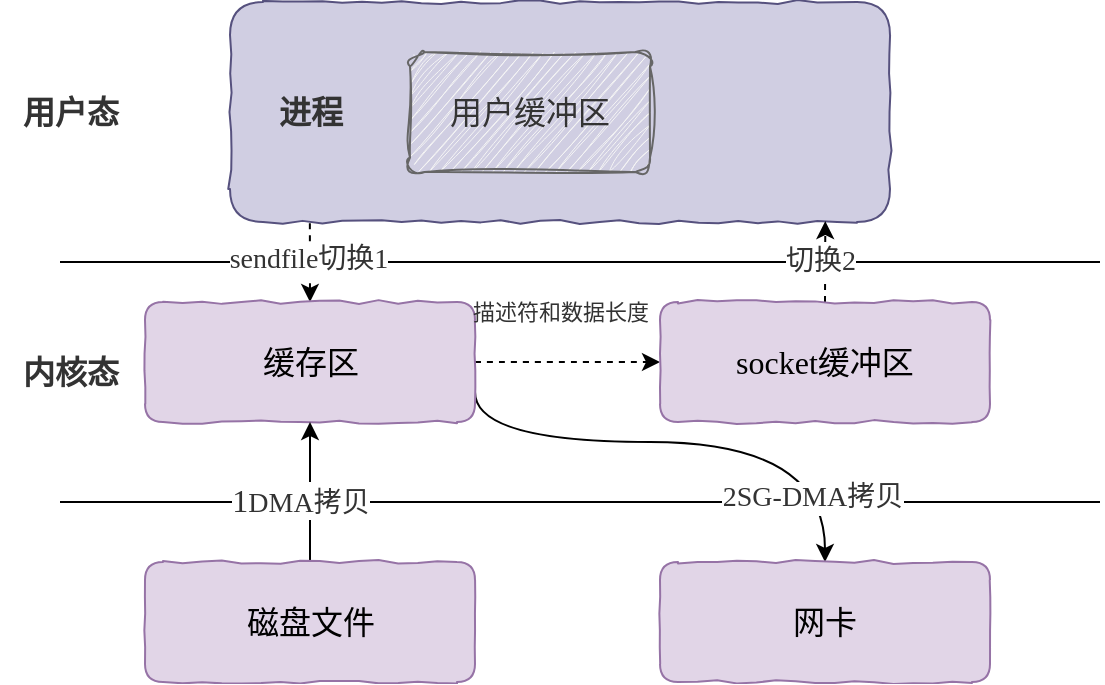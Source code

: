 <mxfile version="20.8.20" type="github">
  <diagram name="第 1 页" id="-vVGlVaRa7v5_yqT3xm0">
    <mxGraphModel dx="1050" dy="548" grid="1" gridSize="10" guides="1" tooltips="1" connect="1" arrows="1" fold="1" page="1" pageScale="1" pageWidth="827" pageHeight="1169" math="0" shadow="0">
      <root>
        <mxCell id="0" />
        <mxCell id="1" parent="0" />
        <mxCell id="7aVtJjAwTDG5K609VlN--3" value="" style="rounded=1;whiteSpace=wrap;html=1;strokeColor=#56517e;fontFamily=Helvetica;fontSize=12;fillColor=#d0cee2;fillOpacity=100;comic=1;" vertex="1" parent="1">
          <mxGeometry x="125" y="90" width="330" height="110" as="geometry" />
        </mxCell>
        <mxCell id="7aVtJjAwTDG5K609VlN--1" value="&lt;font face=&quot;Comic Sans MS&quot; style=&quot;font-size: 16px;&quot;&gt;用户缓冲区&lt;/font&gt;" style="rounded=1;whiteSpace=wrap;html=1;fillColor=#f5f5f5;fontColor=#333333;strokeColor=#666666;arcSize=12;sketch=1;curveFitting=1;jiggle=2;" vertex="1" parent="1">
          <mxGeometry x="215" y="115" width="120" height="60" as="geometry" />
        </mxCell>
        <mxCell id="7aVtJjAwTDG5K609VlN--4" value="&lt;font face=&quot;Comic Sans MS&quot; style=&quot;font-size: 16px;&quot;&gt;&lt;b&gt;进程&lt;/b&gt;&lt;/font&gt;" style="text;html=1;align=center;verticalAlign=middle;resizable=0;points=[];autosize=1;strokeColor=none;fillColor=none;fontSize=12;fontFamily=Helvetica;fontColor=#333333;" vertex="1" parent="1">
          <mxGeometry x="135" y="130" width="60" height="30" as="geometry" />
        </mxCell>
        <mxCell id="7aVtJjAwTDG5K609VlN--5" value="&lt;font face=&quot;Comic Sans MS&quot; style=&quot;font-size: 16px;&quot;&gt;&lt;b&gt;用户态&lt;/b&gt;&lt;/font&gt;" style="text;html=1;align=center;verticalAlign=middle;resizable=0;points=[];autosize=1;strokeColor=none;fillColor=none;fontSize=12;fontFamily=Helvetica;fontColor=#333333;" vertex="1" parent="1">
          <mxGeometry x="10" y="130" width="70" height="30" as="geometry" />
        </mxCell>
        <mxCell id="7aVtJjAwTDG5K609VlN--18" style="edgeStyle=orthogonalEdgeStyle;rounded=0;orthogonalLoop=1;jettySize=auto;html=1;exitX=1;exitY=0.75;exitDx=0;exitDy=0;entryX=0.5;entryY=0;entryDx=0;entryDy=0;fontFamily=Comic Sans MS;fontSize=14;fontColor=#333333;curved=1;" edge="1" parent="1" source="7aVtJjAwTDG5K609VlN--6" target="7aVtJjAwTDG5K609VlN--9">
          <mxGeometry relative="1" as="geometry">
            <Array as="points">
              <mxPoint x="248" y="310" />
              <mxPoint x="423" y="310" />
            </Array>
          </mxGeometry>
        </mxCell>
        <mxCell id="7aVtJjAwTDG5K609VlN--19" style="edgeStyle=orthogonalEdgeStyle;curved=1;rounded=0;orthogonalLoop=1;jettySize=auto;html=1;exitX=1;exitY=0.5;exitDx=0;exitDy=0;entryX=0;entryY=0.5;entryDx=0;entryDy=0;fontFamily=Comic Sans MS;fontSize=14;fontColor=#333333;dashed=1;" edge="1" parent="1" source="7aVtJjAwTDG5K609VlN--6" target="7aVtJjAwTDG5K609VlN--7">
          <mxGeometry relative="1" as="geometry" />
        </mxCell>
        <mxCell id="7aVtJjAwTDG5K609VlN--26" style="edgeStyle=none;rounded=0;orthogonalLoop=1;jettySize=auto;html=1;exitX=0.5;exitY=0;exitDx=0;exitDy=0;entryX=0.121;entryY=1;entryDx=0;entryDy=0;entryPerimeter=0;dashed=1;fontFamily=Comic Sans MS;fontSize=14;fontColor=#333333;startArrow=classic;startFill=1;endArrow=none;endFill=0;" edge="1" parent="1" source="7aVtJjAwTDG5K609VlN--6" target="7aVtJjAwTDG5K609VlN--3">
          <mxGeometry relative="1" as="geometry" />
        </mxCell>
        <mxCell id="7aVtJjAwTDG5K609VlN--6" value="&lt;font style=&quot;font-size: 16px;&quot; face=&quot;Comic Sans MS&quot;&gt;缓存区&lt;/font&gt;" style="rounded=1;whiteSpace=wrap;html=1;strokeColor=#9673a6;fontFamily=Helvetica;fontSize=12;fillColor=#e1d5e7;fillOpacity=100;gradientColor=none;comic=1;" vertex="1" parent="1">
          <mxGeometry x="82.5" y="240" width="165" height="60" as="geometry" />
        </mxCell>
        <mxCell id="7aVtJjAwTDG5K609VlN--27" style="edgeStyle=none;rounded=0;orthogonalLoop=1;jettySize=auto;html=1;exitX=0.5;exitY=0;exitDx=0;exitDy=0;entryX=0.902;entryY=0.996;entryDx=0;entryDy=0;entryPerimeter=0;dashed=1;fontFamily=Comic Sans MS;fontSize=14;fontColor=#333333;" edge="1" parent="1" source="7aVtJjAwTDG5K609VlN--7" target="7aVtJjAwTDG5K609VlN--3">
          <mxGeometry relative="1" as="geometry" />
        </mxCell>
        <mxCell id="7aVtJjAwTDG5K609VlN--7" value="&lt;font style=&quot;font-size: 16px;&quot; face=&quot;Comic Sans MS&quot;&gt;socket缓冲区&lt;/font&gt;" style="rounded=1;whiteSpace=wrap;html=1;strokeColor=#9673a6;fontFamily=Helvetica;fontSize=12;fillColor=#e1d5e7;fillOpacity=100;gradientColor=none;comic=1;" vertex="1" parent="1">
          <mxGeometry x="340" y="240" width="165" height="60" as="geometry" />
        </mxCell>
        <mxCell id="7aVtJjAwTDG5K609VlN--16" style="edgeStyle=orthogonalEdgeStyle;rounded=0;orthogonalLoop=1;jettySize=auto;html=1;exitX=0.5;exitY=0;exitDx=0;exitDy=0;entryX=0.5;entryY=1;entryDx=0;entryDy=0;fontFamily=Comic Sans MS;fontSize=14;fontColor=#333333;" edge="1" parent="1" source="7aVtJjAwTDG5K609VlN--8" target="7aVtJjAwTDG5K609VlN--6">
          <mxGeometry relative="1" as="geometry" />
        </mxCell>
        <mxCell id="7aVtJjAwTDG5K609VlN--8" value="&lt;font style=&quot;font-size: 16px;&quot; face=&quot;Comic Sans MS&quot;&gt;磁盘文件&lt;/font&gt;" style="rounded=1;whiteSpace=wrap;html=1;strokeColor=#9673a6;fontFamily=Helvetica;fontSize=12;fillColor=#e1d5e7;fillOpacity=100;gradientColor=none;comic=1;" vertex="1" parent="1">
          <mxGeometry x="82.5" y="370" width="165" height="60" as="geometry" />
        </mxCell>
        <mxCell id="7aVtJjAwTDG5K609VlN--9" value="&lt;font style=&quot;font-size: 16px;&quot; face=&quot;Comic Sans MS&quot;&gt;网卡&lt;/font&gt;" style="rounded=1;whiteSpace=wrap;html=1;strokeColor=#9673a6;fontFamily=Helvetica;fontSize=12;fillColor=#e1d5e7;fillOpacity=100;gradientColor=none;comic=1;" vertex="1" parent="1">
          <mxGeometry x="340" y="370" width="165" height="60" as="geometry" />
        </mxCell>
        <mxCell id="7aVtJjAwTDG5K609VlN--11" value="" style="endArrow=none;html=1;rounded=0;fontFamily=Comic Sans MS;fontSize=16;fontColor=#333333;" edge="1" parent="1">
          <mxGeometry width="50" height="50" relative="1" as="geometry">
            <mxPoint x="40" y="220" as="sourcePoint" />
            <mxPoint x="560" y="220" as="targetPoint" />
          </mxGeometry>
        </mxCell>
        <mxCell id="7aVtJjAwTDG5K609VlN--23" value="&lt;font style=&quot;font-size: 14px;&quot;&gt;sendfile切换1&lt;/font&gt;" style="edgeLabel;html=1;align=center;verticalAlign=middle;resizable=0;points=[];fontSize=11;fontFamily=Comic Sans MS;fontColor=#333333;" vertex="1" connectable="0" parent="7aVtJjAwTDG5K609VlN--11">
          <mxGeometry x="-0.525" y="1" relative="1" as="geometry">
            <mxPoint as="offset" />
          </mxGeometry>
        </mxCell>
        <mxCell id="7aVtJjAwTDG5K609VlN--24" value="切换2" style="edgeLabel;html=1;align=center;verticalAlign=middle;resizable=0;points=[];fontSize=14;fontFamily=Comic Sans MS;fontColor=#333333;" vertex="1" connectable="0" parent="7aVtJjAwTDG5K609VlN--11">
          <mxGeometry x="0.491" relative="1" as="geometry">
            <mxPoint x="-8" as="offset" />
          </mxGeometry>
        </mxCell>
        <mxCell id="7aVtJjAwTDG5K609VlN--12" value="" style="endArrow=none;html=1;rounded=0;fontFamily=Comic Sans MS;fontSize=16;fontColor=#333333;" edge="1" parent="1">
          <mxGeometry width="50" height="50" relative="1" as="geometry">
            <mxPoint x="40" y="340" as="sourcePoint" />
            <mxPoint x="560" y="340" as="targetPoint" />
          </mxGeometry>
        </mxCell>
        <mxCell id="7aVtJjAwTDG5K609VlN--13" value="1&lt;font style=&quot;font-size: 14px;&quot;&gt;DMA拷贝&lt;/font&gt;" style="edgeLabel;html=1;align=center;verticalAlign=middle;resizable=0;points=[];fontSize=16;fontFamily=Comic Sans MS;fontColor=#333333;" vertex="1" connectable="0" parent="7aVtJjAwTDG5K609VlN--12">
          <mxGeometry x="-0.598" y="1" relative="1" as="geometry">
            <mxPoint x="15" as="offset" />
          </mxGeometry>
        </mxCell>
        <mxCell id="7aVtJjAwTDG5K609VlN--14" value="&lt;font style=&quot;font-size: 14px;&quot;&gt;2SG-DMA拷贝&lt;/font&gt;" style="edgeLabel;html=1;align=center;verticalAlign=middle;resizable=0;points=[];fontSize=14;fontFamily=Comic Sans MS;fontColor=#333333;" vertex="1" connectable="0" parent="7aVtJjAwTDG5K609VlN--12">
          <mxGeometry x="0.445" y="2" relative="1" as="geometry">
            <mxPoint as="offset" />
          </mxGeometry>
        </mxCell>
        <mxCell id="7aVtJjAwTDG5K609VlN--20" value="描述符和数据长度" style="text;html=1;align=center;verticalAlign=middle;resizable=0;points=[];autosize=1;strokeColor=none;fillColor=none;fontSize=11;fontFamily=Comic Sans MS;fontColor=#333333;" vertex="1" parent="1">
          <mxGeometry x="230" y="230" width="120" height="30" as="geometry" />
        </mxCell>
        <mxCell id="7aVtJjAwTDG5K609VlN--29" value="&lt;font face=&quot;Comic Sans MS&quot; style=&quot;font-size: 16px;&quot;&gt;&lt;b&gt;内核态&lt;/b&gt;&lt;/font&gt;" style="text;html=1;align=center;verticalAlign=middle;resizable=0;points=[];autosize=1;strokeColor=none;fillColor=none;fontSize=12;fontFamily=Helvetica;fontColor=#333333;" vertex="1" parent="1">
          <mxGeometry x="10" y="260" width="70" height="30" as="geometry" />
        </mxCell>
      </root>
    </mxGraphModel>
  </diagram>
</mxfile>
